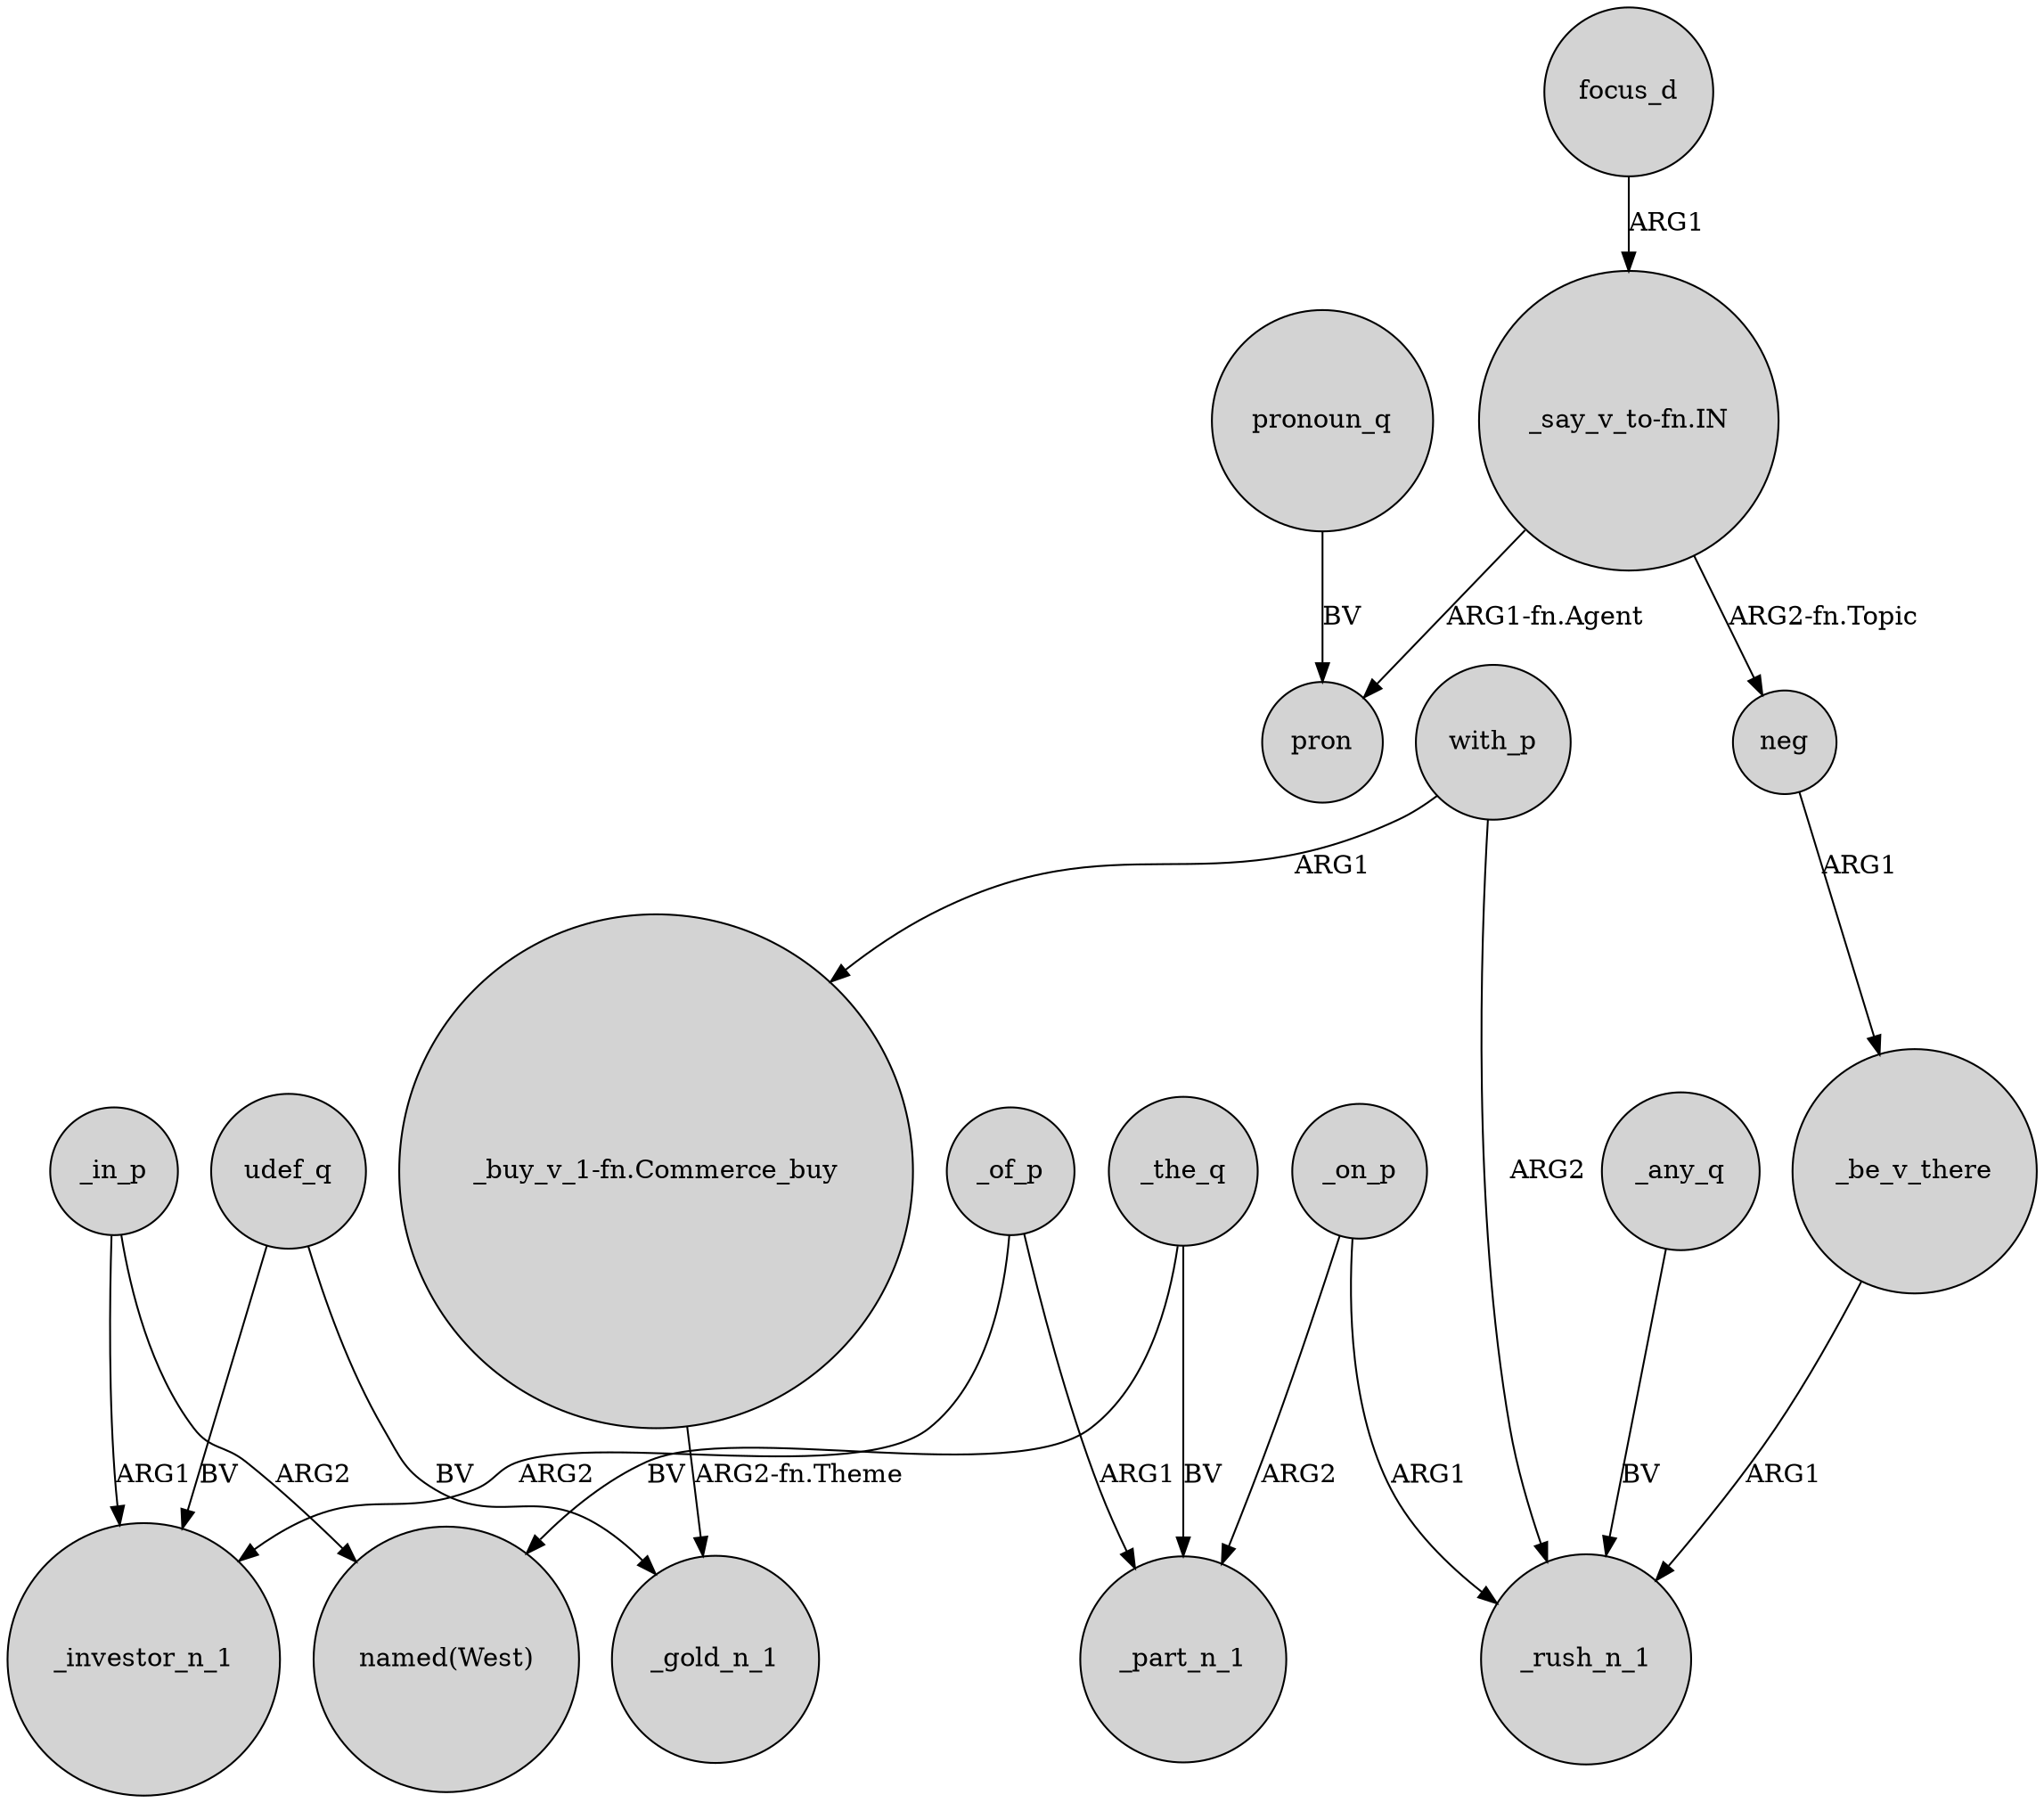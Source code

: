 digraph {
	node [shape=circle style=filled]
	_in_p -> _investor_n_1 [label=ARG1]
	_on_p -> _rush_n_1 [label=ARG1]
	_on_p -> _part_n_1 [label=ARG2]
	udef_q -> _investor_n_1 [label=BV]
	_the_q -> _part_n_1 [label=BV]
	_be_v_there -> _rush_n_1 [label=ARG1]
	_of_p -> _part_n_1 [label=ARG1]
	with_p -> "_buy_v_1-fn.Commerce_buy" [label=ARG1]
	"_buy_v_1-fn.Commerce_buy" -> _gold_n_1 [label="ARG2-fn.Theme"]
	pronoun_q -> pron [label=BV]
	_of_p -> _investor_n_1 [label=ARG2]
	with_p -> _rush_n_1 [label=ARG2]
	udef_q -> _gold_n_1 [label=BV]
	_in_p -> "named(West)" [label=ARG2]
	_any_q -> _rush_n_1 [label=BV]
	"_say_v_to-fn.IN" -> pron [label="ARG1-fn.Agent"]
	"_say_v_to-fn.IN" -> neg [label="ARG2-fn.Topic"]
	neg -> _be_v_there [label=ARG1]
	_the_q -> "named(West)" [label=BV]
	focus_d -> "_say_v_to-fn.IN" [label=ARG1]
}
